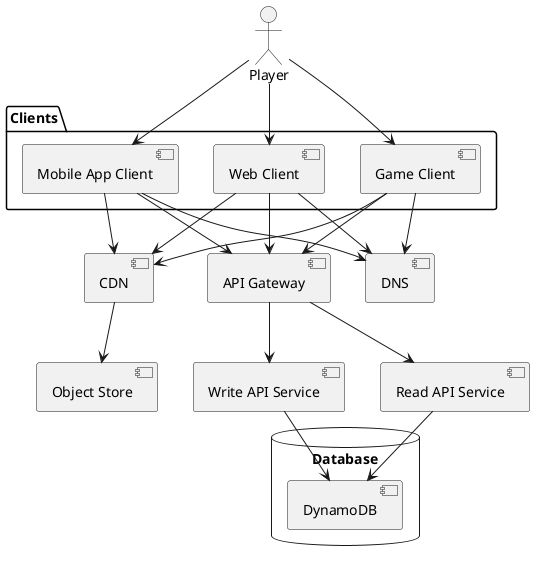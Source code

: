 @startuml
actor Player
top to bottom direction

package "Clients" {
Player --> [Web Client]
Player --> [Mobile App Client]
Player --> [Game Client]
}

[Web Client] --> [DNS]
[Mobile App Client] --> [DNS]
[Game Client] --> [DNS]

[Web Client] --> [CDN]
[Mobile App Client] --> [CDN]
[Game Client] --> [CDN]

[CDN] --> [Object Store]

[Web Client] --> [API Gateway]
[Mobile App Client] --> [API Gateway]
[Game Client] --> [API Gateway]

[API Gateway] --> [Write API Service]
[API Gateway] --> [Read API Service]

database "Database" {
    [Read API Service] --> [DynamoDB]
    [Write API Service] --> [DynamoDB]
}
@enduml
